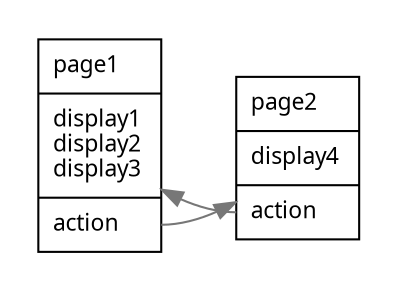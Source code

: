 digraph D {
	graph[
		charset = "UTF-8",
		labelloc = "t",
		labeljust = "r",
		style = "filled",
		rankdir = "LR",
		margin = "0.2",
		ranksep = "0.5",
		nodesep = "0.4"
	]
	node[
		style = "solid",
		fontsize = "11",
		margin = "0.1,0.1",
		fontname = "Osaka-Mono,ＭＳ ゴシック"
	]
	edge[
		fontsize = "9",
		fontname = "Osaka-Mono,ＭＳ ゴシック",
		color = "#777777"
	]
	"page1"[
		shape = "record",
		label = "<title> page1\l |<see> display1\ldisplay2\ldisplay3\l |<action0> action\l ",
		width = "0.8153846153846154"
	]
	"page2"[
		shape = "record",
		label = "<title> page2\l |<see> display4\l |<action0> action\l ",
		width = "0.8153846153846154"
	]
	"page1":action0 -> "page2"
	"page2":action0 -> "page1"

}